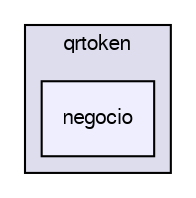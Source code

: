 digraph "C:/Users/I7/IdeaProjects/qrt-interface-sw/src/main/java/com/avixy/qrtoken/negocio" {
  bgcolor=transparent;
  compound=true
  node [ fontsize="10", fontname="FreeSans"];
  edge [ labelfontsize="10", labelfontname="FreeSans"];
  subgraph clusterdir_a2a9eb623d92a15ee6cd69e317a29e44 {
    graph [ bgcolor="#ddddee", pencolor="black", label="qrtoken" fontname="FreeSans", fontsize="10", URL="dir_a2a9eb623d92a15ee6cd69e317a29e44.html"]
  dir_aa552b972fa6e77422e9167be4ca259d [shape=box, label="negocio", style="filled", fillcolor="#eeeeff", pencolor="black", URL="dir_aa552b972fa6e77422e9167be4ca259d.html"];
  }
}
